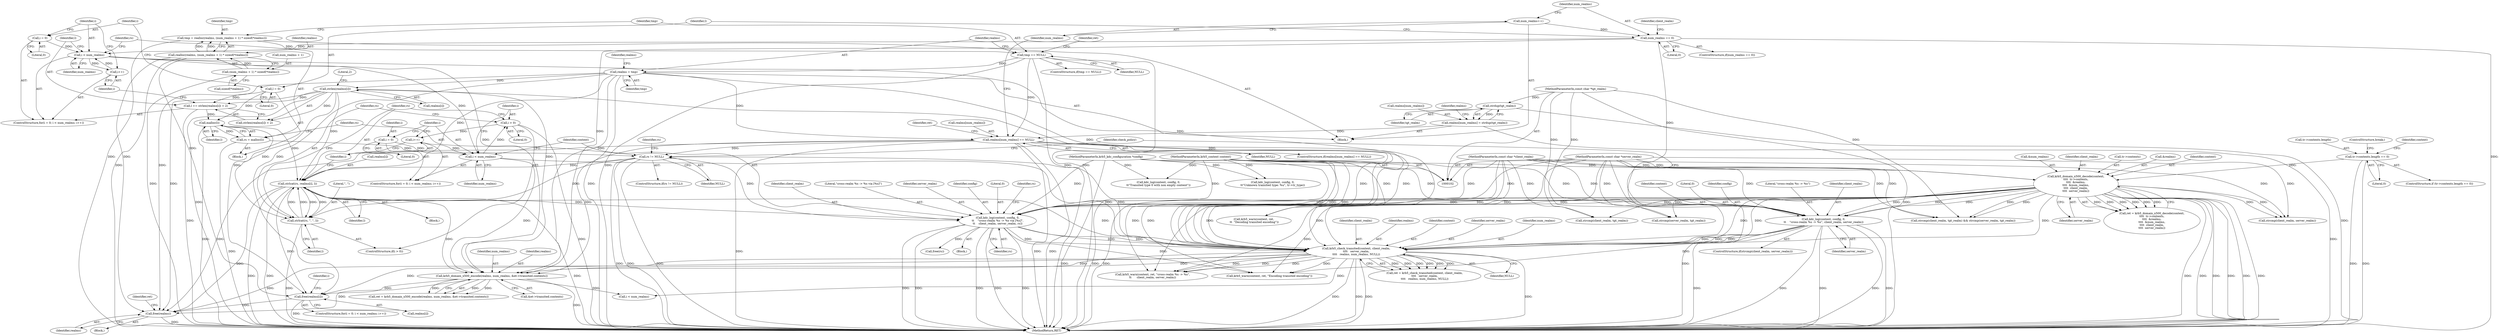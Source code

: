 digraph "0_heimdal_b1e699103f08d6a0ca46a122193c9da65f6cf837@API" {
"1000397" [label="(Call,free(realms))"];
"1000368" [label="(Call,krb5_domain_x500_encode(realms, num_realms, &et->transited.contents))"];
"1000335" [label="(Call,krb5_check_transited(context, client_realm,\n\t\t\t\t   server_realm,\n\t\t\t\t   realms, num_realms, NULL))"];
"1000252" [label="(Call,kdc_log(context, config, 0,\n\t\t    \"cross-realm %s -> %s\", client_realm, server_realm))"];
"1000157" [label="(Call,krb5_domain_x500_decode(context,\n\t\t\t\t  tr->contents,\n\t\t\t\t  &realms,\n\t\t\t\t  &num_realms,\n\t\t\t\t  client_realm,\n\t\t\t\t  server_realm))"];
"1000103" [label="(MethodParameterIn,krb5_context context)"];
"1000129" [label="(Call,tr->contents.length == 0)"];
"1000108" [label="(MethodParameterIn,const char *client_realm)"];
"1000109" [label="(MethodParameterIn,const char *server_realm)"];
"1000104" [label="(MethodParameterIn,krb5_kdc_configuration *config)"];
"1000320" [label="(Call,kdc_log(context, config, 0,\n\t\t    \"cross-realm %s -> %s via [%s]\",\n\t\t    client_realm, server_realm, rs))"];
"1000314" [label="(Call,strlcat(rs, realms[i], l))"];
"1000310" [label="(Call,strlcat(rs, \", \", l))"];
"1000288" [label="(Call,rs != NULL)"];
"1000283" [label="(Call,rs = malloc(l))"];
"1000285" [label="(Call,malloc(l))"];
"1000262" [label="(Call,l = 0)"];
"1000275" [label="(Call,l += strlen(realms[i]) + 2)"];
"1000278" [label="(Call,strlen(realms[i]))"];
"1000221" [label="(Call,realms = tmp)"];
"1000213" [label="(Call,tmp == NULL)"];
"1000201" [label="(Call,tmp = realloc(realms, (num_realms + 1) * sizeof(*realms)))"];
"1000203" [label="(Call,realloc(realms, (num_realms + 1) * sizeof(*realms)))"];
"1000205" [label="(Call,(num_realms + 1) * sizeof(*realms))"];
"1000231" [label="(Call,realms[num_realms] == NULL)"];
"1000224" [label="(Call,realms[num_realms] = strdup(tgt_realm))"];
"1000228" [label="(Call,strdup(tgt_realm))"];
"1000110" [label="(MethodParameterIn,const char *tgt_realm)"];
"1000300" [label="(Call,i < num_realms)"];
"1000297" [label="(Call,i = 0)"];
"1000303" [label="(Call,i++)"];
"1000307" [label="(Call,i > 0)"];
"1000270" [label="(Call,i < num_realms)"];
"1000267" [label="(Call,i = 0)"];
"1000273" [label="(Call,i++)"];
"1000244" [label="(Call,num_realms == 0)"];
"1000241" [label="(Call,num_realms++)"];
"1000393" [label="(Call,free(realms[i]))"];
"1000241" [label="(Call,num_realms++)"];
"1000243" [label="(ControlStructure,if(num_realms == 0))"];
"1000254" [label="(Identifier,config)"];
"1000231" [label="(Call,realms[num_realms] == NULL)"];
"1000269" [label="(Literal,0)"];
"1000229" [label="(Identifier,tgt_realm)"];
"1000321" [label="(Identifier,context)"];
"1000222" [label="(Identifier,realms)"];
"1000284" [label="(Identifier,rs)"];
"1000314" [label="(Call,strlcat(rs, realms[i], l))"];
"1000322" [label="(Identifier,config)"];
"1000256" [label="(Literal,\"cross-realm %s -> %s\")"];
"1000266" [label="(ControlStructure,for(i = 0; i < num_realms; i++))"];
"1000108" [label="(MethodParameterIn,const char *client_realm)"];
"1000249" [label="(Call,strcmp(client_realm, server_realm))"];
"1000262" [label="(Call,l = 0)"];
"1000225" [label="(Call,realms[num_realms])"];
"1000283" [label="(Call,rs = malloc(l))"];
"1000331" [label="(Identifier,check_policy)"];
"1000171" [label="(Call,krb5_warn(context, ret,\n \t\t  \"Decoding transited encoding\"))"];
"1000278" [label="(Call,strlen(realms[i]))"];
"1000178" [label="(Call,strcmp(client_realm, tgt_realm) && strcmp(server_realm, tgt_realm))"];
"1000246" [label="(Literal,0)"];
"1000129" [label="(Call,tr->contents.length == 0)"];
"1000137" [label="(Call,kdc_log(context, config, 0,\n\t\t\"Transited type 0 with non empty content\"))"];
"1000289" [label="(Identifier,rs)"];
"1000212" [label="(ControlStructure,if(tmp == NULL))"];
"1000370" [label="(Identifier,num_realms)"];
"1000305" [label="(Block,)"];
"1000157" [label="(Call,krb5_domain_x500_decode(context,\n\t\t\t\t  tr->contents,\n\t\t\t\t  &realms,\n\t\t\t\t  &num_realms,\n\t\t\t\t  client_realm,\n\t\t\t\t  server_realm))"];
"1000228" [label="(Call,strdup(tgt_realm))"];
"1000337" [label="(Identifier,client_realm)"];
"1000309" [label="(Literal,0)"];
"1000333" [label="(Call,ret = krb5_check_transited(context, client_realm,\n\t\t\t\t   server_realm,\n\t\t\t\t   realms, num_realms, NULL))"];
"1000319" [label="(Identifier,l)"];
"1000257" [label="(Identifier,client_realm)"];
"1000371" [label="(Call,&et->transited.contents)"];
"1000271" [label="(Identifier,i)"];
"1000316" [label="(Call,realms[i])"];
"1000311" [label="(Identifier,rs)"];
"1000328" [label="(Call,free(rs))"];
"1000275" [label="(Call,l += strlen(realms[i]) + 2)"];
"1000394" [label="(Call,realms[i])"];
"1000242" [label="(Identifier,num_realms)"];
"1000323" [label="(Literal,0)"];
"1000230" [label="(ControlStructure,if(realms[num_realms] == NULL))"];
"1000310" [label="(Call,strlcat(rs, \", \", l))"];
"1000245" [label="(Identifier,num_realms)"];
"1000179" [label="(Call,strcmp(client_realm, tgt_realm))"];
"1000329" [label="(Identifier,rs)"];
"1000393" [label="(Call,free(realms[i]))"];
"1000303" [label="(Call,i++)"];
"1000325" [label="(Identifier,client_realm)"];
"1000128" [label="(ControlStructure,if (tr->contents.length == 0))"];
"1000398" [label="(Identifier,realms)"];
"1000205" [label="(Call,(num_realms + 1) * sizeof(*realms))"];
"1000313" [label="(Identifier,l)"];
"1000203" [label="(Call,realloc(realms, (num_realms + 1) * sizeof(*realms)))"];
"1000335" [label="(Call,krb5_check_transited(context, client_realm,\n\t\t\t\t   server_realm,\n\t\t\t\t   realms, num_realms, NULL))"];
"1000226" [label="(Identifier,realms)"];
"1000287" [label="(ControlStructure,if(rs != NULL))"];
"1000244" [label="(Call,num_realms == 0)"];
"1000264" [label="(Literal,0)"];
"1000138" [label="(Identifier,context)"];
"1000162" [label="(Call,&realms)"];
"1000304" [label="(Identifier,i)"];
"1000202" [label="(Identifier,tmp)"];
"1000302" [label="(Identifier,num_realms)"];
"1000308" [label="(Identifier,i)"];
"1000130" [label="(Call,tr->contents.length)"];
"1000285" [label="(Call,malloc(l))"];
"1000291" [label="(Block,)"];
"1000238" [label="(Identifier,ret)"];
"1000277" [label="(Call,strlen(realms[i]) + 2)"];
"1000250" [label="(Identifier,client_realm)"];
"1000268" [label="(Identifier,i)"];
"1000301" [label="(Identifier,i)"];
"1000392" [label="(Identifier,i)"];
"1000260" [label="(Block,)"];
"1000397" [label="(Call,free(realms))"];
"1000273" [label="(Call,i++)"];
"1000345" [label="(Call,krb5_warn(context, ret, \"cross-realm %s -> %s\",\n\t\t      client_realm, server_realm))"];
"1000288" [label="(Call,rs != NULL)"];
"1000232" [label="(Call,realms[num_realms])"];
"1000307" [label="(Call,i > 0)"];
"1000324" [label="(Literal,\"cross-realm %s -> %s via [%s]\")"];
"1000270" [label="(Call,i < num_realms)"];
"1000233" [label="(Identifier,realms)"];
"1000213" [label="(Call,tmp == NULL)"];
"1000158" [label="(Identifier,context)"];
"1000103" [label="(MethodParameterIn,krb5_context context)"];
"1000109" [label="(MethodParameterIn,const char *server_realm)"];
"1000315" [label="(Identifier,rs)"];
"1000110" [label="(MethodParameterIn,const char *tgt_realm)"];
"1000400" [label="(Identifier,ret)"];
"1000379" [label="(Call,krb5_warn(context, ret, \"Encoding transited encoding\"))"];
"1000306" [label="(ControlStructure,if(i > 0))"];
"1000366" [label="(Call,ret = krb5_domain_x500_encode(realms, num_realms, &et->transited.contents))"];
"1000215" [label="(Identifier,NULL)"];
"1000326" [label="(Identifier,server_realm)"];
"1000267" [label="(Call,i = 0)"];
"1000368" [label="(Call,krb5_domain_x500_encode(realms, num_realms, &et->transited.contents))"];
"1000339" [label="(Identifier,realms)"];
"1000167" [label="(Identifier,server_realm)"];
"1000185" [label="(Block,)"];
"1000155" [label="(Call,ret = krb5_domain_x500_decode(context,\n\t\t\t\t  tr->contents,\n\t\t\t\t  &realms,\n\t\t\t\t  &num_realms,\n\t\t\t\t  client_realm,\n\t\t\t\t  server_realm))"];
"1000341" [label="(Identifier,NULL)"];
"1000204" [label="(Identifier,realms)"];
"1000384" [label="(ControlStructure,for(i = 0; i < num_realms; i++))"];
"1000135" [label="(Literal,0)"];
"1000201" [label="(Call,tmp = realloc(realms, (num_realms + 1) * sizeof(*realms)))"];
"1000297" [label="(Call,i = 0)"];
"1000182" [label="(Call,strcmp(server_realm, tgt_realm))"];
"1000298" [label="(Identifier,i)"];
"1000272" [label="(Identifier,num_realms)"];
"1000258" [label="(Identifier,server_realm)"];
"1000290" [label="(Identifier,NULL)"];
"1000300" [label="(Call,i < num_realms)"];
"1000164" [label="(Call,&num_realms)"];
"1000401" [label="(MethodReturn,RET)"];
"1000276" [label="(Identifier,l)"];
"1000299" [label="(Literal,0)"];
"1000223" [label="(Identifier,tmp)"];
"1000296" [label="(ControlStructure,for(i = 0; i < num_realms; i++))"];
"1000235" [label="(Identifier,NULL)"];
"1000263" [label="(Identifier,l)"];
"1000388" [label="(Call,i < num_realms)"];
"1000274" [label="(Identifier,i)"];
"1000166" [label="(Identifier,client_realm)"];
"1000214" [label="(Identifier,tmp)"];
"1000218" [label="(Identifier,ret)"];
"1000111" [label="(Block,)"];
"1000327" [label="(Identifier,rs)"];
"1000206" [label="(Call,num_realms + 1)"];
"1000248" [label="(ControlStructure,if(strcmp(client_realm, server_realm)))"];
"1000336" [label="(Identifier,context)"];
"1000286" [label="(Identifier,l)"];
"1000252" [label="(Call,kdc_log(context, config, 0,\n\t\t    \"cross-realm %s -> %s\", client_realm, server_realm))"];
"1000279" [label="(Call,realms[i])"];
"1000224" [label="(Call,realms[num_realms] = strdup(tgt_realm))"];
"1000221" [label="(Call,realms = tmp)"];
"1000294" [label="(Identifier,rs)"];
"1000338" [label="(Identifier,server_realm)"];
"1000209" [label="(Call,sizeof(*realms))"];
"1000369" [label="(Identifier,realms)"];
"1000136" [label="(ControlStructure,break;)"];
"1000253" [label="(Identifier,context)"];
"1000312" [label="(Literal,\", \")"];
"1000340" [label="(Identifier,num_realms)"];
"1000282" [label="(Literal,2)"];
"1000104" [label="(MethodParameterIn,krb5_kdc_configuration *config)"];
"1000320" [label="(Call,kdc_log(context, config, 0,\n\t\t    \"cross-realm %s -> %s via [%s]\",\n\t\t    client_realm, server_realm, rs))"];
"1000255" [label="(Literal,0)"];
"1000159" [label="(Call,tr->contents)"];
"1000145" [label="(Call,kdc_log(context, config, 0,\n\t\t\"Unknown transited type: %u\", tr->tr_type))"];
"1000397" -> "1000111"  [label="AST: "];
"1000397" -> "1000398"  [label="CFG: "];
"1000398" -> "1000397"  [label="AST: "];
"1000400" -> "1000397"  [label="CFG: "];
"1000397" -> "1000401"  [label="DDG: "];
"1000368" -> "1000397"  [label="DDG: "];
"1000335" -> "1000397"  [label="DDG: "];
"1000393" -> "1000397"  [label="DDG: "];
"1000314" -> "1000397"  [label="DDG: "];
"1000221" -> "1000397"  [label="DDG: "];
"1000231" -> "1000397"  [label="DDG: "];
"1000278" -> "1000397"  [label="DDG: "];
"1000203" -> "1000397"  [label="DDG: "];
"1000368" -> "1000366"  [label="AST: "];
"1000368" -> "1000371"  [label="CFG: "];
"1000369" -> "1000368"  [label="AST: "];
"1000370" -> "1000368"  [label="AST: "];
"1000371" -> "1000368"  [label="AST: "];
"1000366" -> "1000368"  [label="CFG: "];
"1000368" -> "1000401"  [label="DDG: "];
"1000368" -> "1000366"  [label="DDG: "];
"1000368" -> "1000366"  [label="DDG: "];
"1000368" -> "1000366"  [label="DDG: "];
"1000335" -> "1000368"  [label="DDG: "];
"1000335" -> "1000368"  [label="DDG: "];
"1000314" -> "1000368"  [label="DDG: "];
"1000221" -> "1000368"  [label="DDG: "];
"1000231" -> "1000368"  [label="DDG: "];
"1000278" -> "1000368"  [label="DDG: "];
"1000300" -> "1000368"  [label="DDG: "];
"1000270" -> "1000368"  [label="DDG: "];
"1000244" -> "1000368"  [label="DDG: "];
"1000368" -> "1000388"  [label="DDG: "];
"1000368" -> "1000393"  [label="DDG: "];
"1000335" -> "1000333"  [label="AST: "];
"1000335" -> "1000341"  [label="CFG: "];
"1000336" -> "1000335"  [label="AST: "];
"1000337" -> "1000335"  [label="AST: "];
"1000338" -> "1000335"  [label="AST: "];
"1000339" -> "1000335"  [label="AST: "];
"1000340" -> "1000335"  [label="AST: "];
"1000341" -> "1000335"  [label="AST: "];
"1000333" -> "1000335"  [label="CFG: "];
"1000335" -> "1000401"  [label="DDG: "];
"1000335" -> "1000401"  [label="DDG: "];
"1000335" -> "1000401"  [label="DDG: "];
"1000335" -> "1000401"  [label="DDG: "];
"1000335" -> "1000333"  [label="DDG: "];
"1000335" -> "1000333"  [label="DDG: "];
"1000335" -> "1000333"  [label="DDG: "];
"1000335" -> "1000333"  [label="DDG: "];
"1000335" -> "1000333"  [label="DDG: "];
"1000335" -> "1000333"  [label="DDG: "];
"1000252" -> "1000335"  [label="DDG: "];
"1000252" -> "1000335"  [label="DDG: "];
"1000252" -> "1000335"  [label="DDG: "];
"1000320" -> "1000335"  [label="DDG: "];
"1000320" -> "1000335"  [label="DDG: "];
"1000320" -> "1000335"  [label="DDG: "];
"1000157" -> "1000335"  [label="DDG: "];
"1000157" -> "1000335"  [label="DDG: "];
"1000157" -> "1000335"  [label="DDG: "];
"1000103" -> "1000335"  [label="DDG: "];
"1000108" -> "1000335"  [label="DDG: "];
"1000109" -> "1000335"  [label="DDG: "];
"1000314" -> "1000335"  [label="DDG: "];
"1000221" -> "1000335"  [label="DDG: "];
"1000231" -> "1000335"  [label="DDG: "];
"1000231" -> "1000335"  [label="DDG: "];
"1000278" -> "1000335"  [label="DDG: "];
"1000300" -> "1000335"  [label="DDG: "];
"1000270" -> "1000335"  [label="DDG: "];
"1000244" -> "1000335"  [label="DDG: "];
"1000288" -> "1000335"  [label="DDG: "];
"1000335" -> "1000345"  [label="DDG: "];
"1000335" -> "1000345"  [label="DDG: "];
"1000335" -> "1000345"  [label="DDG: "];
"1000335" -> "1000379"  [label="DDG: "];
"1000335" -> "1000388"  [label="DDG: "];
"1000335" -> "1000393"  [label="DDG: "];
"1000252" -> "1000248"  [label="AST: "];
"1000252" -> "1000258"  [label="CFG: "];
"1000253" -> "1000252"  [label="AST: "];
"1000254" -> "1000252"  [label="AST: "];
"1000255" -> "1000252"  [label="AST: "];
"1000256" -> "1000252"  [label="AST: "];
"1000257" -> "1000252"  [label="AST: "];
"1000258" -> "1000252"  [label="AST: "];
"1000331" -> "1000252"  [label="CFG: "];
"1000252" -> "1000401"  [label="DDG: "];
"1000252" -> "1000401"  [label="DDG: "];
"1000252" -> "1000401"  [label="DDG: "];
"1000252" -> "1000401"  [label="DDG: "];
"1000252" -> "1000401"  [label="DDG: "];
"1000157" -> "1000252"  [label="DDG: "];
"1000157" -> "1000252"  [label="DDG: "];
"1000157" -> "1000252"  [label="DDG: "];
"1000103" -> "1000252"  [label="DDG: "];
"1000104" -> "1000252"  [label="DDG: "];
"1000108" -> "1000252"  [label="DDG: "];
"1000109" -> "1000252"  [label="DDG: "];
"1000252" -> "1000379"  [label="DDG: "];
"1000157" -> "1000155"  [label="AST: "];
"1000157" -> "1000167"  [label="CFG: "];
"1000158" -> "1000157"  [label="AST: "];
"1000159" -> "1000157"  [label="AST: "];
"1000162" -> "1000157"  [label="AST: "];
"1000164" -> "1000157"  [label="AST: "];
"1000166" -> "1000157"  [label="AST: "];
"1000167" -> "1000157"  [label="AST: "];
"1000155" -> "1000157"  [label="CFG: "];
"1000157" -> "1000401"  [label="DDG: "];
"1000157" -> "1000401"  [label="DDG: "];
"1000157" -> "1000401"  [label="DDG: "];
"1000157" -> "1000401"  [label="DDG: "];
"1000157" -> "1000401"  [label="DDG: "];
"1000157" -> "1000401"  [label="DDG: "];
"1000157" -> "1000155"  [label="DDG: "];
"1000157" -> "1000155"  [label="DDG: "];
"1000157" -> "1000155"  [label="DDG: "];
"1000157" -> "1000155"  [label="DDG: "];
"1000157" -> "1000155"  [label="DDG: "];
"1000157" -> "1000155"  [label="DDG: "];
"1000103" -> "1000157"  [label="DDG: "];
"1000129" -> "1000157"  [label="DDG: "];
"1000108" -> "1000157"  [label="DDG: "];
"1000109" -> "1000157"  [label="DDG: "];
"1000157" -> "1000171"  [label="DDG: "];
"1000157" -> "1000178"  [label="DDG: "];
"1000157" -> "1000178"  [label="DDG: "];
"1000157" -> "1000179"  [label="DDG: "];
"1000157" -> "1000182"  [label="DDG: "];
"1000157" -> "1000249"  [label="DDG: "];
"1000157" -> "1000249"  [label="DDG: "];
"1000157" -> "1000320"  [label="DDG: "];
"1000157" -> "1000320"  [label="DDG: "];
"1000157" -> "1000320"  [label="DDG: "];
"1000157" -> "1000379"  [label="DDG: "];
"1000103" -> "1000102"  [label="AST: "];
"1000103" -> "1000401"  [label="DDG: "];
"1000103" -> "1000137"  [label="DDG: "];
"1000103" -> "1000145"  [label="DDG: "];
"1000103" -> "1000171"  [label="DDG: "];
"1000103" -> "1000320"  [label="DDG: "];
"1000103" -> "1000345"  [label="DDG: "];
"1000103" -> "1000379"  [label="DDG: "];
"1000129" -> "1000128"  [label="AST: "];
"1000129" -> "1000135"  [label="CFG: "];
"1000130" -> "1000129"  [label="AST: "];
"1000135" -> "1000129"  [label="AST: "];
"1000136" -> "1000129"  [label="CFG: "];
"1000138" -> "1000129"  [label="CFG: "];
"1000129" -> "1000401"  [label="DDG: "];
"1000129" -> "1000401"  [label="DDG: "];
"1000108" -> "1000102"  [label="AST: "];
"1000108" -> "1000401"  [label="DDG: "];
"1000108" -> "1000178"  [label="DDG: "];
"1000108" -> "1000179"  [label="DDG: "];
"1000108" -> "1000249"  [label="DDG: "];
"1000108" -> "1000320"  [label="DDG: "];
"1000108" -> "1000345"  [label="DDG: "];
"1000109" -> "1000102"  [label="AST: "];
"1000109" -> "1000401"  [label="DDG: "];
"1000109" -> "1000178"  [label="DDG: "];
"1000109" -> "1000182"  [label="DDG: "];
"1000109" -> "1000249"  [label="DDG: "];
"1000109" -> "1000320"  [label="DDG: "];
"1000109" -> "1000345"  [label="DDG: "];
"1000104" -> "1000102"  [label="AST: "];
"1000104" -> "1000401"  [label="DDG: "];
"1000104" -> "1000137"  [label="DDG: "];
"1000104" -> "1000145"  [label="DDG: "];
"1000104" -> "1000320"  [label="DDG: "];
"1000320" -> "1000291"  [label="AST: "];
"1000320" -> "1000327"  [label="CFG: "];
"1000321" -> "1000320"  [label="AST: "];
"1000322" -> "1000320"  [label="AST: "];
"1000323" -> "1000320"  [label="AST: "];
"1000324" -> "1000320"  [label="AST: "];
"1000325" -> "1000320"  [label="AST: "];
"1000326" -> "1000320"  [label="AST: "];
"1000327" -> "1000320"  [label="AST: "];
"1000329" -> "1000320"  [label="CFG: "];
"1000320" -> "1000401"  [label="DDG: "];
"1000320" -> "1000401"  [label="DDG: "];
"1000320" -> "1000401"  [label="DDG: "];
"1000320" -> "1000401"  [label="DDG: "];
"1000320" -> "1000401"  [label="DDG: "];
"1000314" -> "1000320"  [label="DDG: "];
"1000288" -> "1000320"  [label="DDG: "];
"1000320" -> "1000328"  [label="DDG: "];
"1000320" -> "1000379"  [label="DDG: "];
"1000314" -> "1000305"  [label="AST: "];
"1000314" -> "1000319"  [label="CFG: "];
"1000315" -> "1000314"  [label="AST: "];
"1000316" -> "1000314"  [label="AST: "];
"1000319" -> "1000314"  [label="AST: "];
"1000304" -> "1000314"  [label="CFG: "];
"1000314" -> "1000401"  [label="DDG: "];
"1000314" -> "1000401"  [label="DDG: "];
"1000314" -> "1000401"  [label="DDG: "];
"1000314" -> "1000310"  [label="DDG: "];
"1000314" -> "1000310"  [label="DDG: "];
"1000310" -> "1000314"  [label="DDG: "];
"1000310" -> "1000314"  [label="DDG: "];
"1000288" -> "1000314"  [label="DDG: "];
"1000221" -> "1000314"  [label="DDG: "];
"1000278" -> "1000314"  [label="DDG: "];
"1000285" -> "1000314"  [label="DDG: "];
"1000314" -> "1000393"  [label="DDG: "];
"1000310" -> "1000306"  [label="AST: "];
"1000310" -> "1000313"  [label="CFG: "];
"1000311" -> "1000310"  [label="AST: "];
"1000312" -> "1000310"  [label="AST: "];
"1000313" -> "1000310"  [label="AST: "];
"1000315" -> "1000310"  [label="CFG: "];
"1000310" -> "1000401"  [label="DDG: "];
"1000288" -> "1000310"  [label="DDG: "];
"1000285" -> "1000310"  [label="DDG: "];
"1000288" -> "1000287"  [label="AST: "];
"1000288" -> "1000290"  [label="CFG: "];
"1000289" -> "1000288"  [label="AST: "];
"1000290" -> "1000288"  [label="AST: "];
"1000294" -> "1000288"  [label="CFG: "];
"1000331" -> "1000288"  [label="CFG: "];
"1000288" -> "1000401"  [label="DDG: "];
"1000288" -> "1000401"  [label="DDG: "];
"1000288" -> "1000401"  [label="DDG: "];
"1000283" -> "1000288"  [label="DDG: "];
"1000231" -> "1000288"  [label="DDG: "];
"1000283" -> "1000260"  [label="AST: "];
"1000283" -> "1000285"  [label="CFG: "];
"1000284" -> "1000283"  [label="AST: "];
"1000285" -> "1000283"  [label="AST: "];
"1000289" -> "1000283"  [label="CFG: "];
"1000283" -> "1000401"  [label="DDG: "];
"1000285" -> "1000283"  [label="DDG: "];
"1000285" -> "1000286"  [label="CFG: "];
"1000286" -> "1000285"  [label="AST: "];
"1000285" -> "1000401"  [label="DDG: "];
"1000262" -> "1000285"  [label="DDG: "];
"1000275" -> "1000285"  [label="DDG: "];
"1000262" -> "1000260"  [label="AST: "];
"1000262" -> "1000264"  [label="CFG: "];
"1000263" -> "1000262"  [label="AST: "];
"1000264" -> "1000262"  [label="AST: "];
"1000268" -> "1000262"  [label="CFG: "];
"1000262" -> "1000275"  [label="DDG: "];
"1000275" -> "1000266"  [label="AST: "];
"1000275" -> "1000277"  [label="CFG: "];
"1000276" -> "1000275"  [label="AST: "];
"1000277" -> "1000275"  [label="AST: "];
"1000274" -> "1000275"  [label="CFG: "];
"1000275" -> "1000401"  [label="DDG: "];
"1000278" -> "1000275"  [label="DDG: "];
"1000278" -> "1000277"  [label="AST: "];
"1000278" -> "1000279"  [label="CFG: "];
"1000279" -> "1000278"  [label="AST: "];
"1000282" -> "1000278"  [label="CFG: "];
"1000278" -> "1000401"  [label="DDG: "];
"1000278" -> "1000277"  [label="DDG: "];
"1000221" -> "1000278"  [label="DDG: "];
"1000278" -> "1000393"  [label="DDG: "];
"1000221" -> "1000185"  [label="AST: "];
"1000221" -> "1000223"  [label="CFG: "];
"1000222" -> "1000221"  [label="AST: "];
"1000223" -> "1000221"  [label="AST: "];
"1000226" -> "1000221"  [label="CFG: "];
"1000221" -> "1000401"  [label="DDG: "];
"1000213" -> "1000221"  [label="DDG: "];
"1000221" -> "1000231"  [label="DDG: "];
"1000221" -> "1000393"  [label="DDG: "];
"1000213" -> "1000212"  [label="AST: "];
"1000213" -> "1000215"  [label="CFG: "];
"1000214" -> "1000213"  [label="AST: "];
"1000215" -> "1000213"  [label="AST: "];
"1000218" -> "1000213"  [label="CFG: "];
"1000222" -> "1000213"  [label="CFG: "];
"1000213" -> "1000401"  [label="DDG: "];
"1000213" -> "1000401"  [label="DDG: "];
"1000213" -> "1000401"  [label="DDG: "];
"1000201" -> "1000213"  [label="DDG: "];
"1000213" -> "1000231"  [label="DDG: "];
"1000201" -> "1000185"  [label="AST: "];
"1000201" -> "1000203"  [label="CFG: "];
"1000202" -> "1000201"  [label="AST: "];
"1000203" -> "1000201"  [label="AST: "];
"1000214" -> "1000201"  [label="CFG: "];
"1000201" -> "1000401"  [label="DDG: "];
"1000203" -> "1000201"  [label="DDG: "];
"1000203" -> "1000201"  [label="DDG: "];
"1000203" -> "1000205"  [label="CFG: "];
"1000204" -> "1000203"  [label="AST: "];
"1000205" -> "1000203"  [label="AST: "];
"1000203" -> "1000401"  [label="DDG: "];
"1000205" -> "1000203"  [label="DDG: "];
"1000203" -> "1000393"  [label="DDG: "];
"1000205" -> "1000209"  [label="CFG: "];
"1000206" -> "1000205"  [label="AST: "];
"1000209" -> "1000205"  [label="AST: "];
"1000205" -> "1000401"  [label="DDG: "];
"1000231" -> "1000230"  [label="AST: "];
"1000231" -> "1000235"  [label="CFG: "];
"1000232" -> "1000231"  [label="AST: "];
"1000235" -> "1000231"  [label="AST: "];
"1000238" -> "1000231"  [label="CFG: "];
"1000242" -> "1000231"  [label="CFG: "];
"1000231" -> "1000401"  [label="DDG: "];
"1000231" -> "1000401"  [label="DDG: "];
"1000231" -> "1000401"  [label="DDG: "];
"1000224" -> "1000231"  [label="DDG: "];
"1000224" -> "1000185"  [label="AST: "];
"1000224" -> "1000228"  [label="CFG: "];
"1000225" -> "1000224"  [label="AST: "];
"1000228" -> "1000224"  [label="AST: "];
"1000233" -> "1000224"  [label="CFG: "];
"1000224" -> "1000401"  [label="DDG: "];
"1000228" -> "1000224"  [label="DDG: "];
"1000228" -> "1000229"  [label="CFG: "];
"1000229" -> "1000228"  [label="AST: "];
"1000228" -> "1000401"  [label="DDG: "];
"1000110" -> "1000228"  [label="DDG: "];
"1000110" -> "1000102"  [label="AST: "];
"1000110" -> "1000401"  [label="DDG: "];
"1000110" -> "1000178"  [label="DDG: "];
"1000110" -> "1000179"  [label="DDG: "];
"1000110" -> "1000182"  [label="DDG: "];
"1000300" -> "1000296"  [label="AST: "];
"1000300" -> "1000302"  [label="CFG: "];
"1000301" -> "1000300"  [label="AST: "];
"1000302" -> "1000300"  [label="AST: "];
"1000308" -> "1000300"  [label="CFG: "];
"1000321" -> "1000300"  [label="CFG: "];
"1000297" -> "1000300"  [label="DDG: "];
"1000303" -> "1000300"  [label="DDG: "];
"1000270" -> "1000300"  [label="DDG: "];
"1000300" -> "1000307"  [label="DDG: "];
"1000297" -> "1000296"  [label="AST: "];
"1000297" -> "1000299"  [label="CFG: "];
"1000298" -> "1000297"  [label="AST: "];
"1000299" -> "1000297"  [label="AST: "];
"1000301" -> "1000297"  [label="CFG: "];
"1000303" -> "1000296"  [label="AST: "];
"1000303" -> "1000304"  [label="CFG: "];
"1000304" -> "1000303"  [label="AST: "];
"1000301" -> "1000303"  [label="CFG: "];
"1000307" -> "1000303"  [label="DDG: "];
"1000307" -> "1000306"  [label="AST: "];
"1000307" -> "1000309"  [label="CFG: "];
"1000308" -> "1000307"  [label="AST: "];
"1000309" -> "1000307"  [label="AST: "];
"1000311" -> "1000307"  [label="CFG: "];
"1000315" -> "1000307"  [label="CFG: "];
"1000307" -> "1000401"  [label="DDG: "];
"1000270" -> "1000266"  [label="AST: "];
"1000270" -> "1000272"  [label="CFG: "];
"1000271" -> "1000270"  [label="AST: "];
"1000272" -> "1000270"  [label="AST: "];
"1000276" -> "1000270"  [label="CFG: "];
"1000284" -> "1000270"  [label="CFG: "];
"1000267" -> "1000270"  [label="DDG: "];
"1000273" -> "1000270"  [label="DDG: "];
"1000244" -> "1000270"  [label="DDG: "];
"1000270" -> "1000273"  [label="DDG: "];
"1000267" -> "1000266"  [label="AST: "];
"1000267" -> "1000269"  [label="CFG: "];
"1000268" -> "1000267"  [label="AST: "];
"1000269" -> "1000267"  [label="AST: "];
"1000271" -> "1000267"  [label="CFG: "];
"1000273" -> "1000266"  [label="AST: "];
"1000273" -> "1000274"  [label="CFG: "];
"1000274" -> "1000273"  [label="AST: "];
"1000271" -> "1000273"  [label="CFG: "];
"1000244" -> "1000243"  [label="AST: "];
"1000244" -> "1000246"  [label="CFG: "];
"1000245" -> "1000244"  [label="AST: "];
"1000246" -> "1000244"  [label="AST: "];
"1000250" -> "1000244"  [label="CFG: "];
"1000263" -> "1000244"  [label="CFG: "];
"1000244" -> "1000401"  [label="DDG: "];
"1000241" -> "1000244"  [label="DDG: "];
"1000241" -> "1000185"  [label="AST: "];
"1000241" -> "1000242"  [label="CFG: "];
"1000242" -> "1000241"  [label="AST: "];
"1000245" -> "1000241"  [label="CFG: "];
"1000393" -> "1000384"  [label="AST: "];
"1000393" -> "1000394"  [label="CFG: "];
"1000394" -> "1000393"  [label="AST: "];
"1000392" -> "1000393"  [label="CFG: "];
"1000393" -> "1000401"  [label="DDG: "];
}
